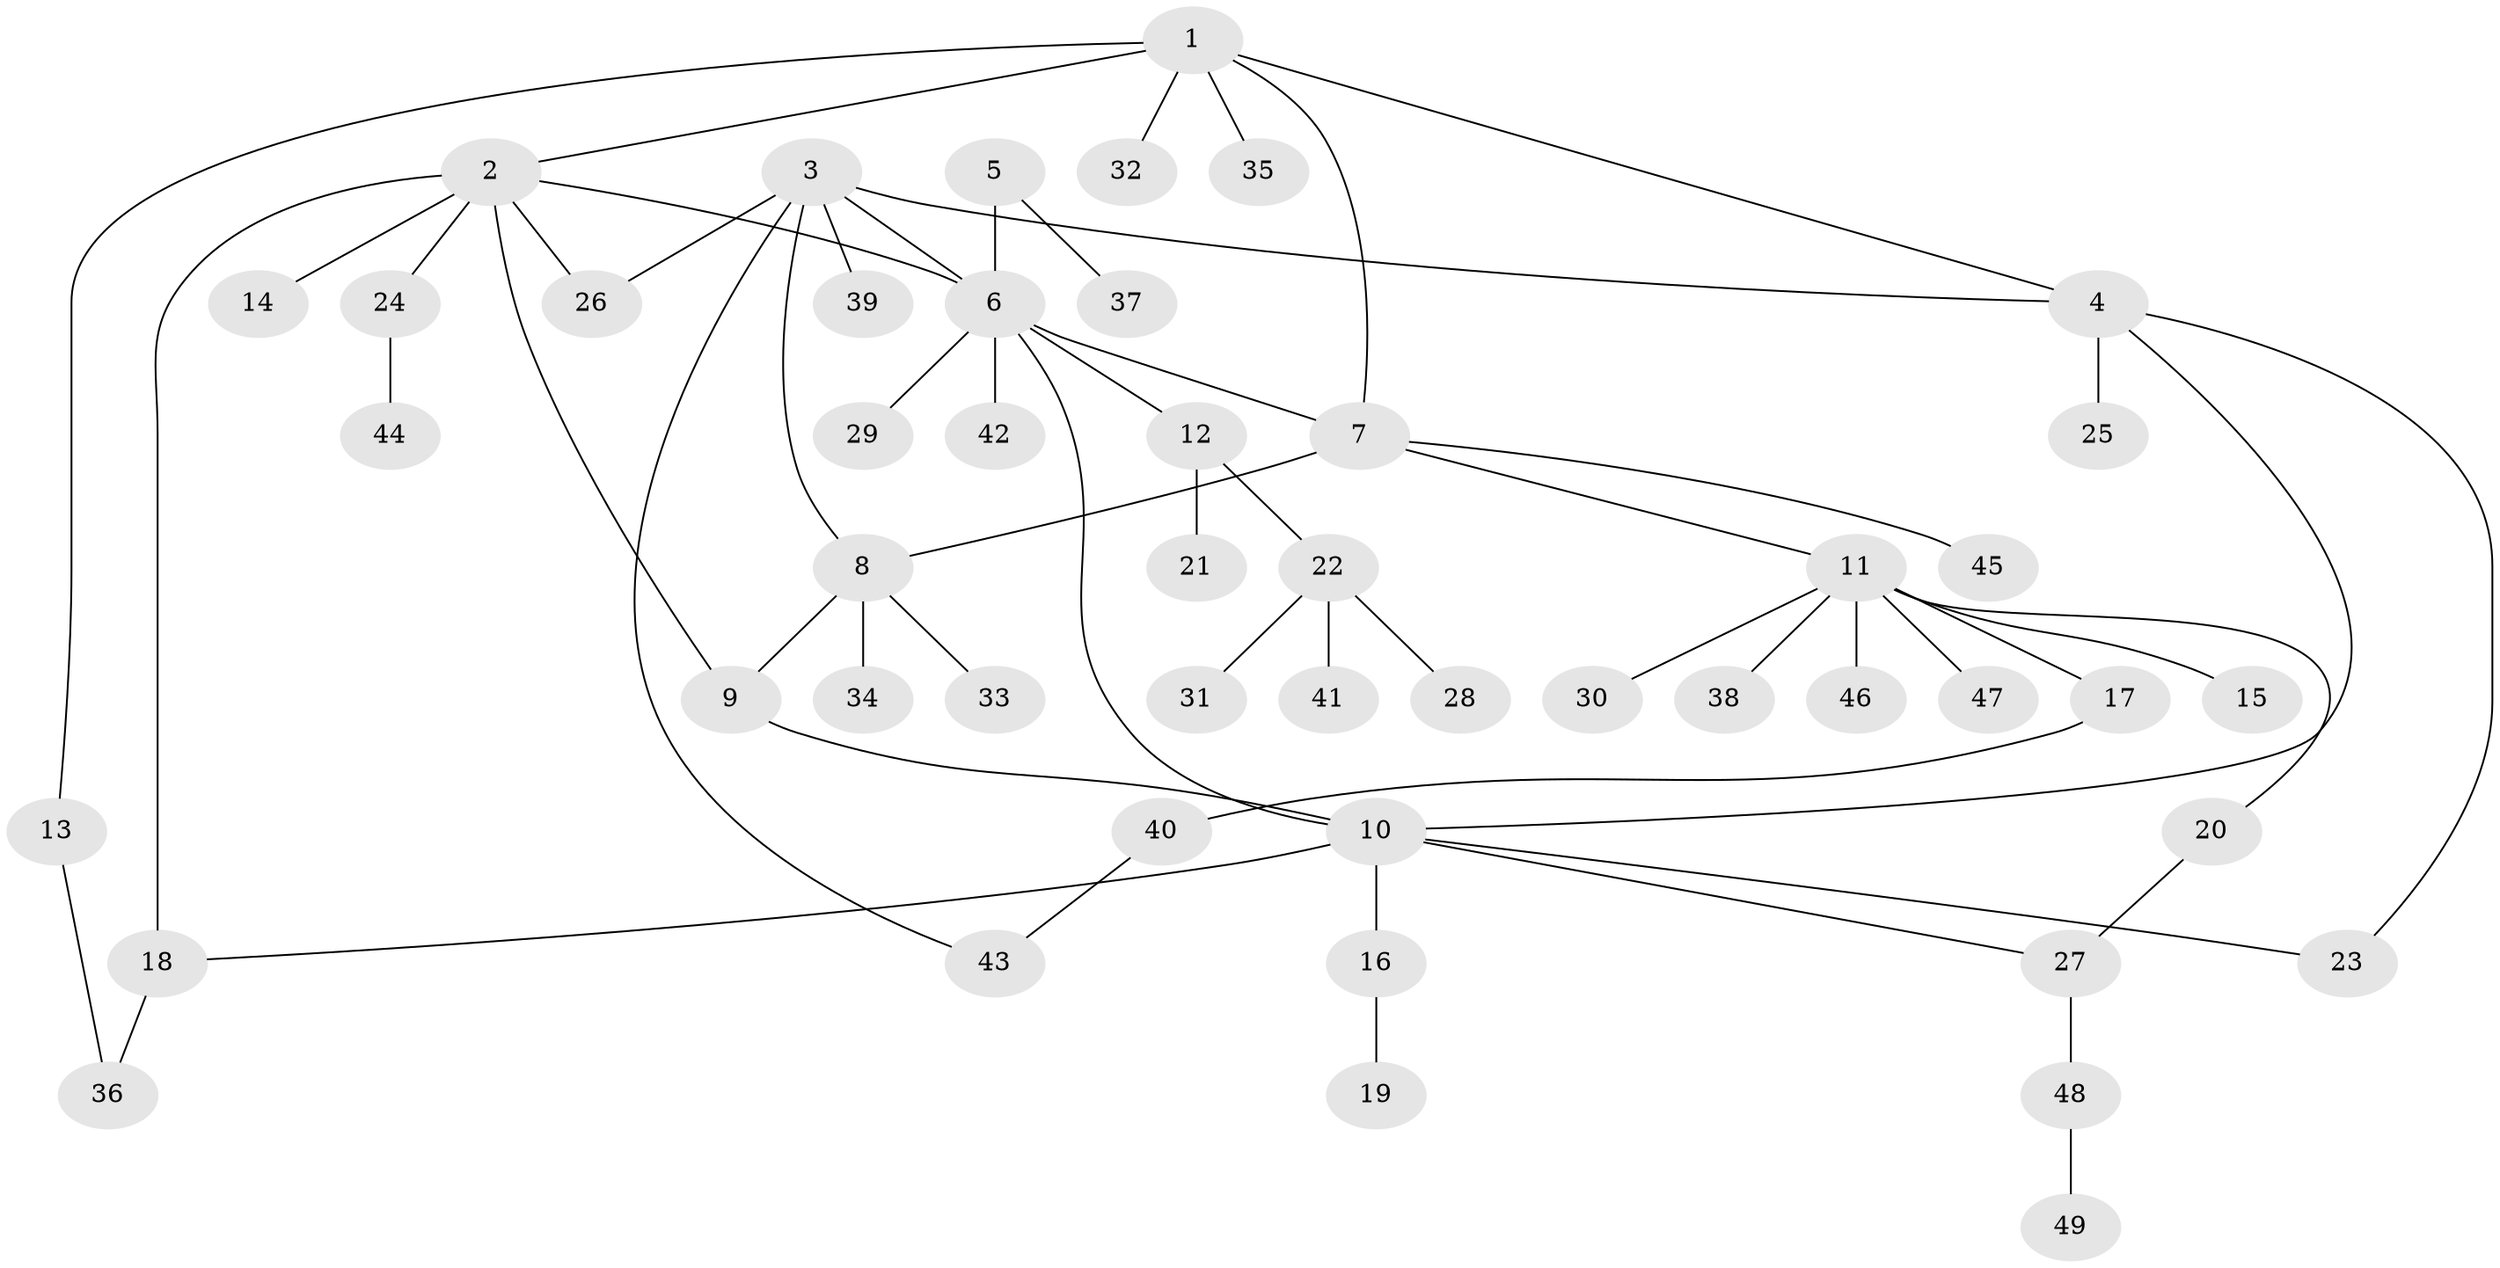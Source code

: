 // Generated by graph-tools (version 1.1) at 2025/02/03/09/25 03:02:32]
// undirected, 49 vertices, 60 edges
graph export_dot {
graph [start="1"]
  node [color=gray90,style=filled];
  1;
  2;
  3;
  4;
  5;
  6;
  7;
  8;
  9;
  10;
  11;
  12;
  13;
  14;
  15;
  16;
  17;
  18;
  19;
  20;
  21;
  22;
  23;
  24;
  25;
  26;
  27;
  28;
  29;
  30;
  31;
  32;
  33;
  34;
  35;
  36;
  37;
  38;
  39;
  40;
  41;
  42;
  43;
  44;
  45;
  46;
  47;
  48;
  49;
  1 -- 2;
  1 -- 4;
  1 -- 7;
  1 -- 13;
  1 -- 32;
  1 -- 35;
  2 -- 6;
  2 -- 9;
  2 -- 14;
  2 -- 18;
  2 -- 24;
  2 -- 26;
  3 -- 4;
  3 -- 6;
  3 -- 8;
  3 -- 26;
  3 -- 39;
  3 -- 43;
  4 -- 10;
  4 -- 23;
  4 -- 25;
  5 -- 6;
  5 -- 37;
  6 -- 7;
  6 -- 10;
  6 -- 12;
  6 -- 29;
  6 -- 42;
  7 -- 8;
  7 -- 11;
  7 -- 45;
  8 -- 9;
  8 -- 33;
  8 -- 34;
  9 -- 10;
  10 -- 16;
  10 -- 18;
  10 -- 23;
  10 -- 27;
  11 -- 15;
  11 -- 17;
  11 -- 20;
  11 -- 30;
  11 -- 38;
  11 -- 46;
  11 -- 47;
  12 -- 21;
  12 -- 22;
  13 -- 36;
  16 -- 19;
  17 -- 40;
  18 -- 36;
  20 -- 27;
  22 -- 28;
  22 -- 31;
  22 -- 41;
  24 -- 44;
  27 -- 48;
  40 -- 43;
  48 -- 49;
}
